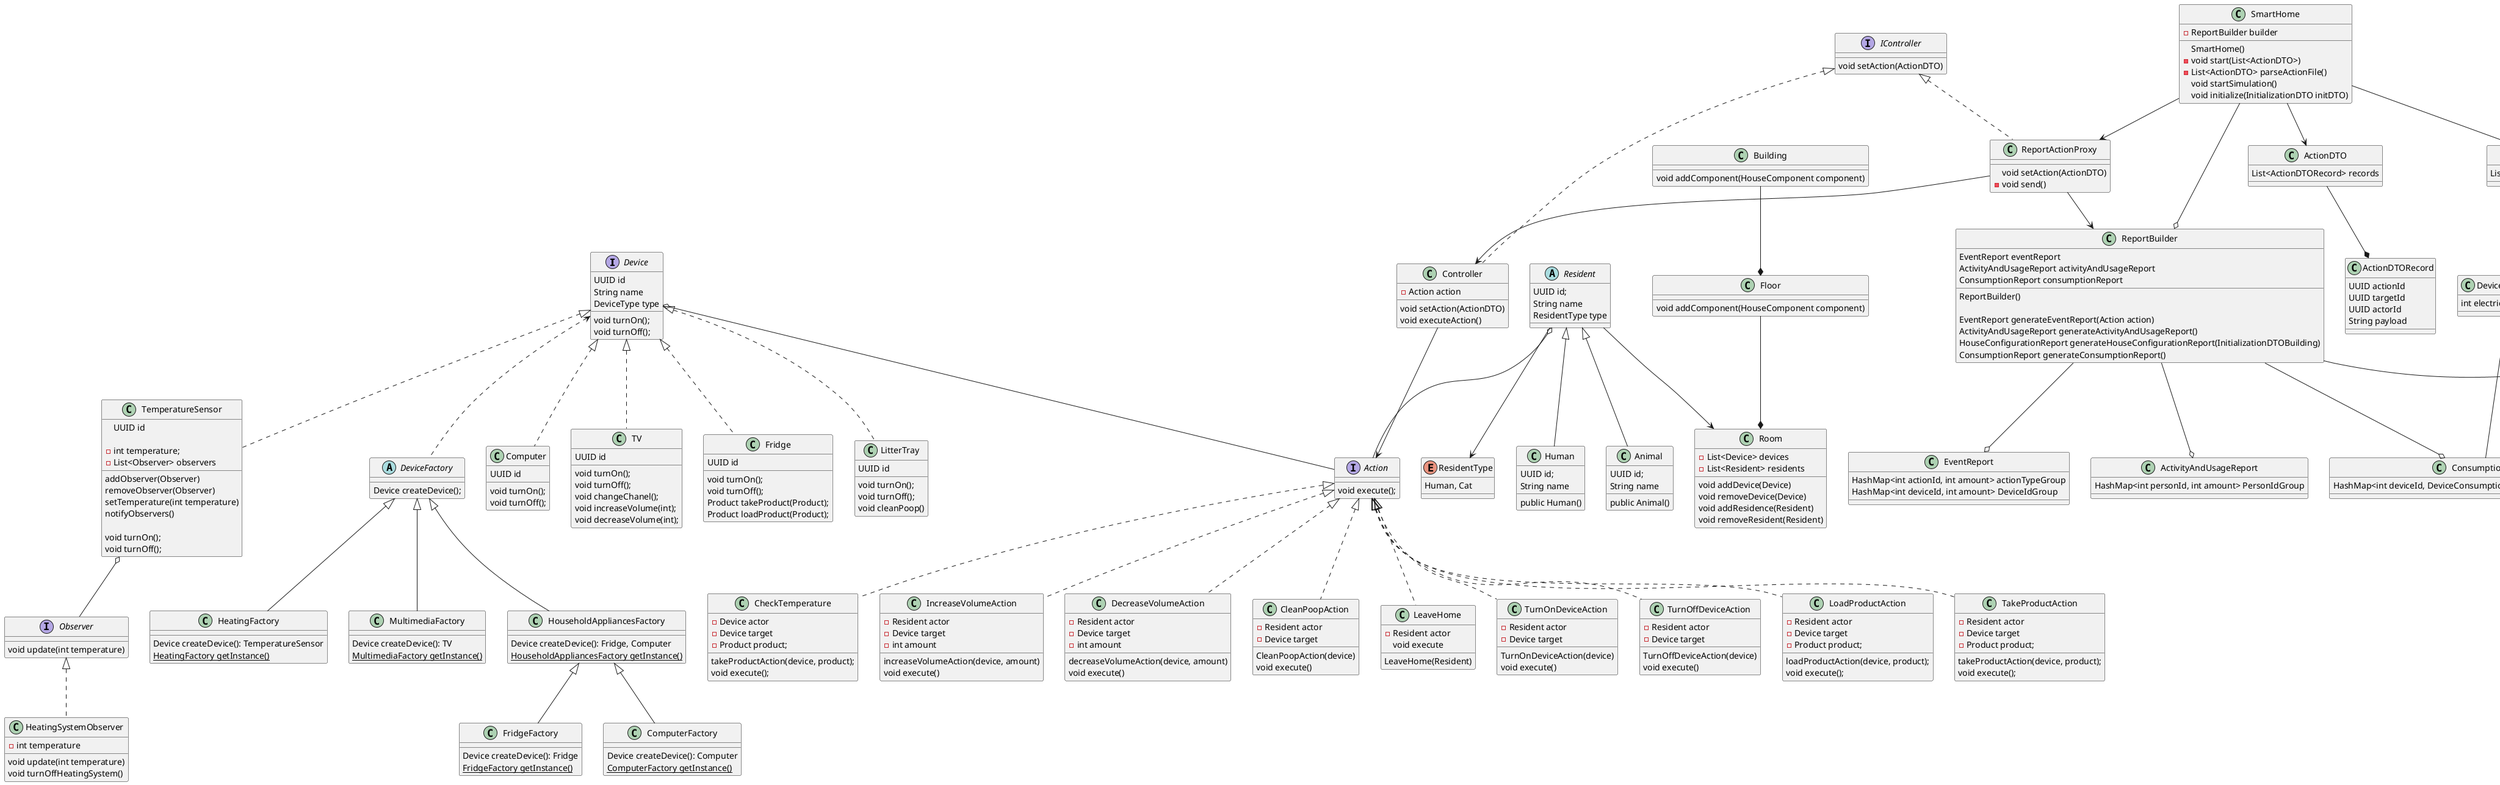 @startuml

interface Device {
    UUID id
    String name
    DeviceType type

    void turnOn();
    void turnOff();
}

enum DeviceType{
    TV, Computer, Fridge, LitterTray, TemperatureSensor
}

class Computer implements Device {
    UUID id

    void turnOn();
    void turnOff();

}

class TV implements Device {
    UUID id

    void turnOn();
    void turnOff();
    void changeChanel();
    void increaseVolume(int);
    void decreaseVolume(int);

}

class Fridge implements Device {
    UUID id

    void turnOn();
    void turnOff();
    Product takeProduct(Product);
    Product loadProduct(Product);

}

class LitterTray implements Device {
    UUID id

    void turnOn();
    void turnOff();
    void cleanPoop()

}

class TemperatureSensor implements Device {
    UUID id

    - int temperature;
    - List<Observer> observers
    addObserver(Observer)
    removeObserver(Observer)
    setTemperature(int temperature)
    notifyObservers()

    void turnOn();
    void turnOff();

}

abstract class DeviceFactory {
    Device createDevice();
}

class MultimediaFactory extends DeviceFactory {
    Device createDevice(): TV
    {static} MultimediaFactory getInstance()
}

class HouseholdAppliancesFactory extends DeviceFactory {
    Device createDevice(): Fridge, Computer
    {static} HouseholdAppliancesFactory getInstance()
}

class ComputerFactory extends HouseholdAppliancesFactory{
    Device createDevice(): Computer
    {static} ComputerFactory getInstance()
}

class FridgeFactory extends HouseholdAppliancesFactory{
    Device createDevice(): Fridge
    {static} FridgeFactory getInstance()
}

class HeatingFactory extends DeviceFactory {
    Device createDevice(): TemperatureSensor
    {static} HeatingFactory getInstance()
}

class HeatingSystemObserver implements Observer{
   -int temperature
    void update(int temperature)
    void turnOffHeatingSystem()
'    if temperature is over 20 turn off heating else turn on
}

interface Observer {
    void update(int temperature)
}


class Room {
    -List<Device> devices
    -List<Resident> residents

    void addDevice(Device)
    void removeDevice(Device)
    void addResidence(Resident)
    void removeResident(Resident)
}

class Floor {
    void addComponent(HouseComponent component)
}

class Building {
    void addComponent(HouseComponent component)
}

Building --* Floor
Floor --* Room
'Device --> Room
Resident --> Room

interface Action {
    void execute();
}

class LeaveHome implements Action{
    -Resident actor
    LeaveHome(Resident)
    void execute
}

class TurnOnDeviceAction implements Action {
    -Resident actor
    -Device target
    TurnOnDeviceAction(device)
    void execute()
}


class TurnOffDeviceAction implements Action {
    -Resident actor
    -Device target
    TurnOffDeviceAction(device)
    void execute()
}

class LoadProductAction implements Action {
    -Resident actor
    -Device target
    -Product product;
    loadProductAction(device, product);
    void execute();
}

class TakeProductAction implements Action {
    -Resident actor
    -Device target
    -Product product;
    takeProductAction(device, product);
    void execute();
}

class CheckTemperature implements Action {
    -Device actor
    -Device target
    -Product product;
    takeProductAction(device, product);
    void execute();
}

class IncreaseVolumeAction implements Action {
    -Resident actor
    -Device target
    -int amount
    increaseVolumeAction(device, amount)
    void execute()
}

class DecreaseVolumeAction implements Action {
    -Resident actor
    -Device target
    -int amount
    decreaseVolumeAction(device, amount)
    void execute()
}

class CleanPoopAction implements Action {
    -Resident actor
    -Device target
    CleanPoopAction(device)
    void execute()
}

class Controller implements IController{
    -Action action
    void setAction(ActionDTO)
    void executeAction()
}

abstract class Resident {
    UUID id;
    String name
    ResidentType type
}

enum ResidentType {
    Human, Cat
}

Resident --> ResidentType

class Human extends Resident{
    UUID id;
    String name
    public Human()
}

class Animal extends Resident {
    UUID id;
    String name
    public Animal()
}

class SmartHome{
    -ReportBuilder builder
    SmartHome()
    -void start(List<ActionDTO>)
    -List<ActionDTO> parseActionFile()
    void startSimulation()
    void initialize(InitializationDTO initDTO)
}

SmartHome --o ReportBuilder

class ActionDTO {
    List<ActionDTORecord> records
}

class ActionDTORecord {
    UUID actionId
    UUID targetId
    UUID actorId
    String payload
}

ActionDTO --* ActionDTORecord

class ReportBuilder {
    EventReport eventReport
    ActivityAndUsageReport activityAndUsageReport
    ConsumptionReport consumptionReport

    'generates classes inside yourself
    ReportBuilder()

    EventReport generateEventReport(Action action)
    ActivityAndUsageReport generateActivityAndUsageReport()
    HouseConfigurationReport generateHouseConfigurationReport(InitializationDTOBuilding)
    ConsumptionReport generateConsumptionReport()
}

ReportBuilder --o EventReport
ReportBuilder --o ActivityAndUsageReport
ReportBuilder --o HouseConfigurationReport
ReportBuilder --o ConsumptionReport

class InitializationDTO {
    List<InitializationDTOBuilding> buildings
}

class InitializationDTOBuilding {
    UUID id
    List<InitializationDTOFloor> floors
}

class InitializationDTOFloor {
    UUID id
    List<InitializationDTORoom> rooms
}

class InitializationDTORoom {
    UUID id
    List<Resident> residents
    List<Device> devices
}

SmartHome --> InitializationDTO
InitializationDTO --* InitializationDTOBuilding
InitializationDTOBuilding --* InitializationDTOFloor
InitializationDTOFloor --* InitializationDTORoom

class HouseConfigurationReport {
    List<HouseConfigurationReportBuilding> buildings
}

class HouseConfigurationReportBuilding {
    UUID id
    List<HouseConfigurationReportFloor> floors
    List<Resident> residents
}

class HouseConfigurationReportFloor {
    UUID id
    List<HouseConfigurationReportRoom> rooms
}

class HouseConfigurationReportRoom {
    UUID id
    List<Device> devices
    List<Resident> residents
}



class EventReport {
    HashMap<int actionId, int amount> actionTypeGroup
    HashMap<int deviceId, int amount> DeviceIdGroup
}

class ActivityAndUsageReport {
    HashMap<int personId, int amount> PersonIdGroup
}

class ConsumptionReport {
    HashMap<int deviceId, DeviceConsumption consumption> PersonIdGroup
}

class DeviceConsumption {
    int electricConsumption
}

interface IController {
    void setAction(ActionDTO)
}

SmartHome --> ReportActionProxy
ReportActionProxy --> Controller


class ReportActionProxy implements IController {
    void setAction(ActionDTO)
    -void send()
}



DeviceConsumption *-- ConsumptionReport

HouseConfigurationReportBuilding *-- HouseConfigurationReport
HouseConfigurationReportFloor *-- HouseConfigurationReportBuilding
HouseConfigurationReportRoom *-- HouseConfigurationReportFloor
'HouseConfigurationReportBuilding --o Resident
'HouseConfigurationReportRoom --o Device

Device <.. DeviceFactory
'Device --> Action
TemperatureSensor o-- Observer
Controller --> Action


'HouseComponent --o SmartHomeMediator
'Controller --o SmartHomeMediator
'Resident --o SmartHomeMediator

ReportActionProxy --> ReportBuilder

SmartHome --> ActionDTO
'SmartHome --> BuildingDTO

Resident o-- Action
Device o-- Action

@enduml